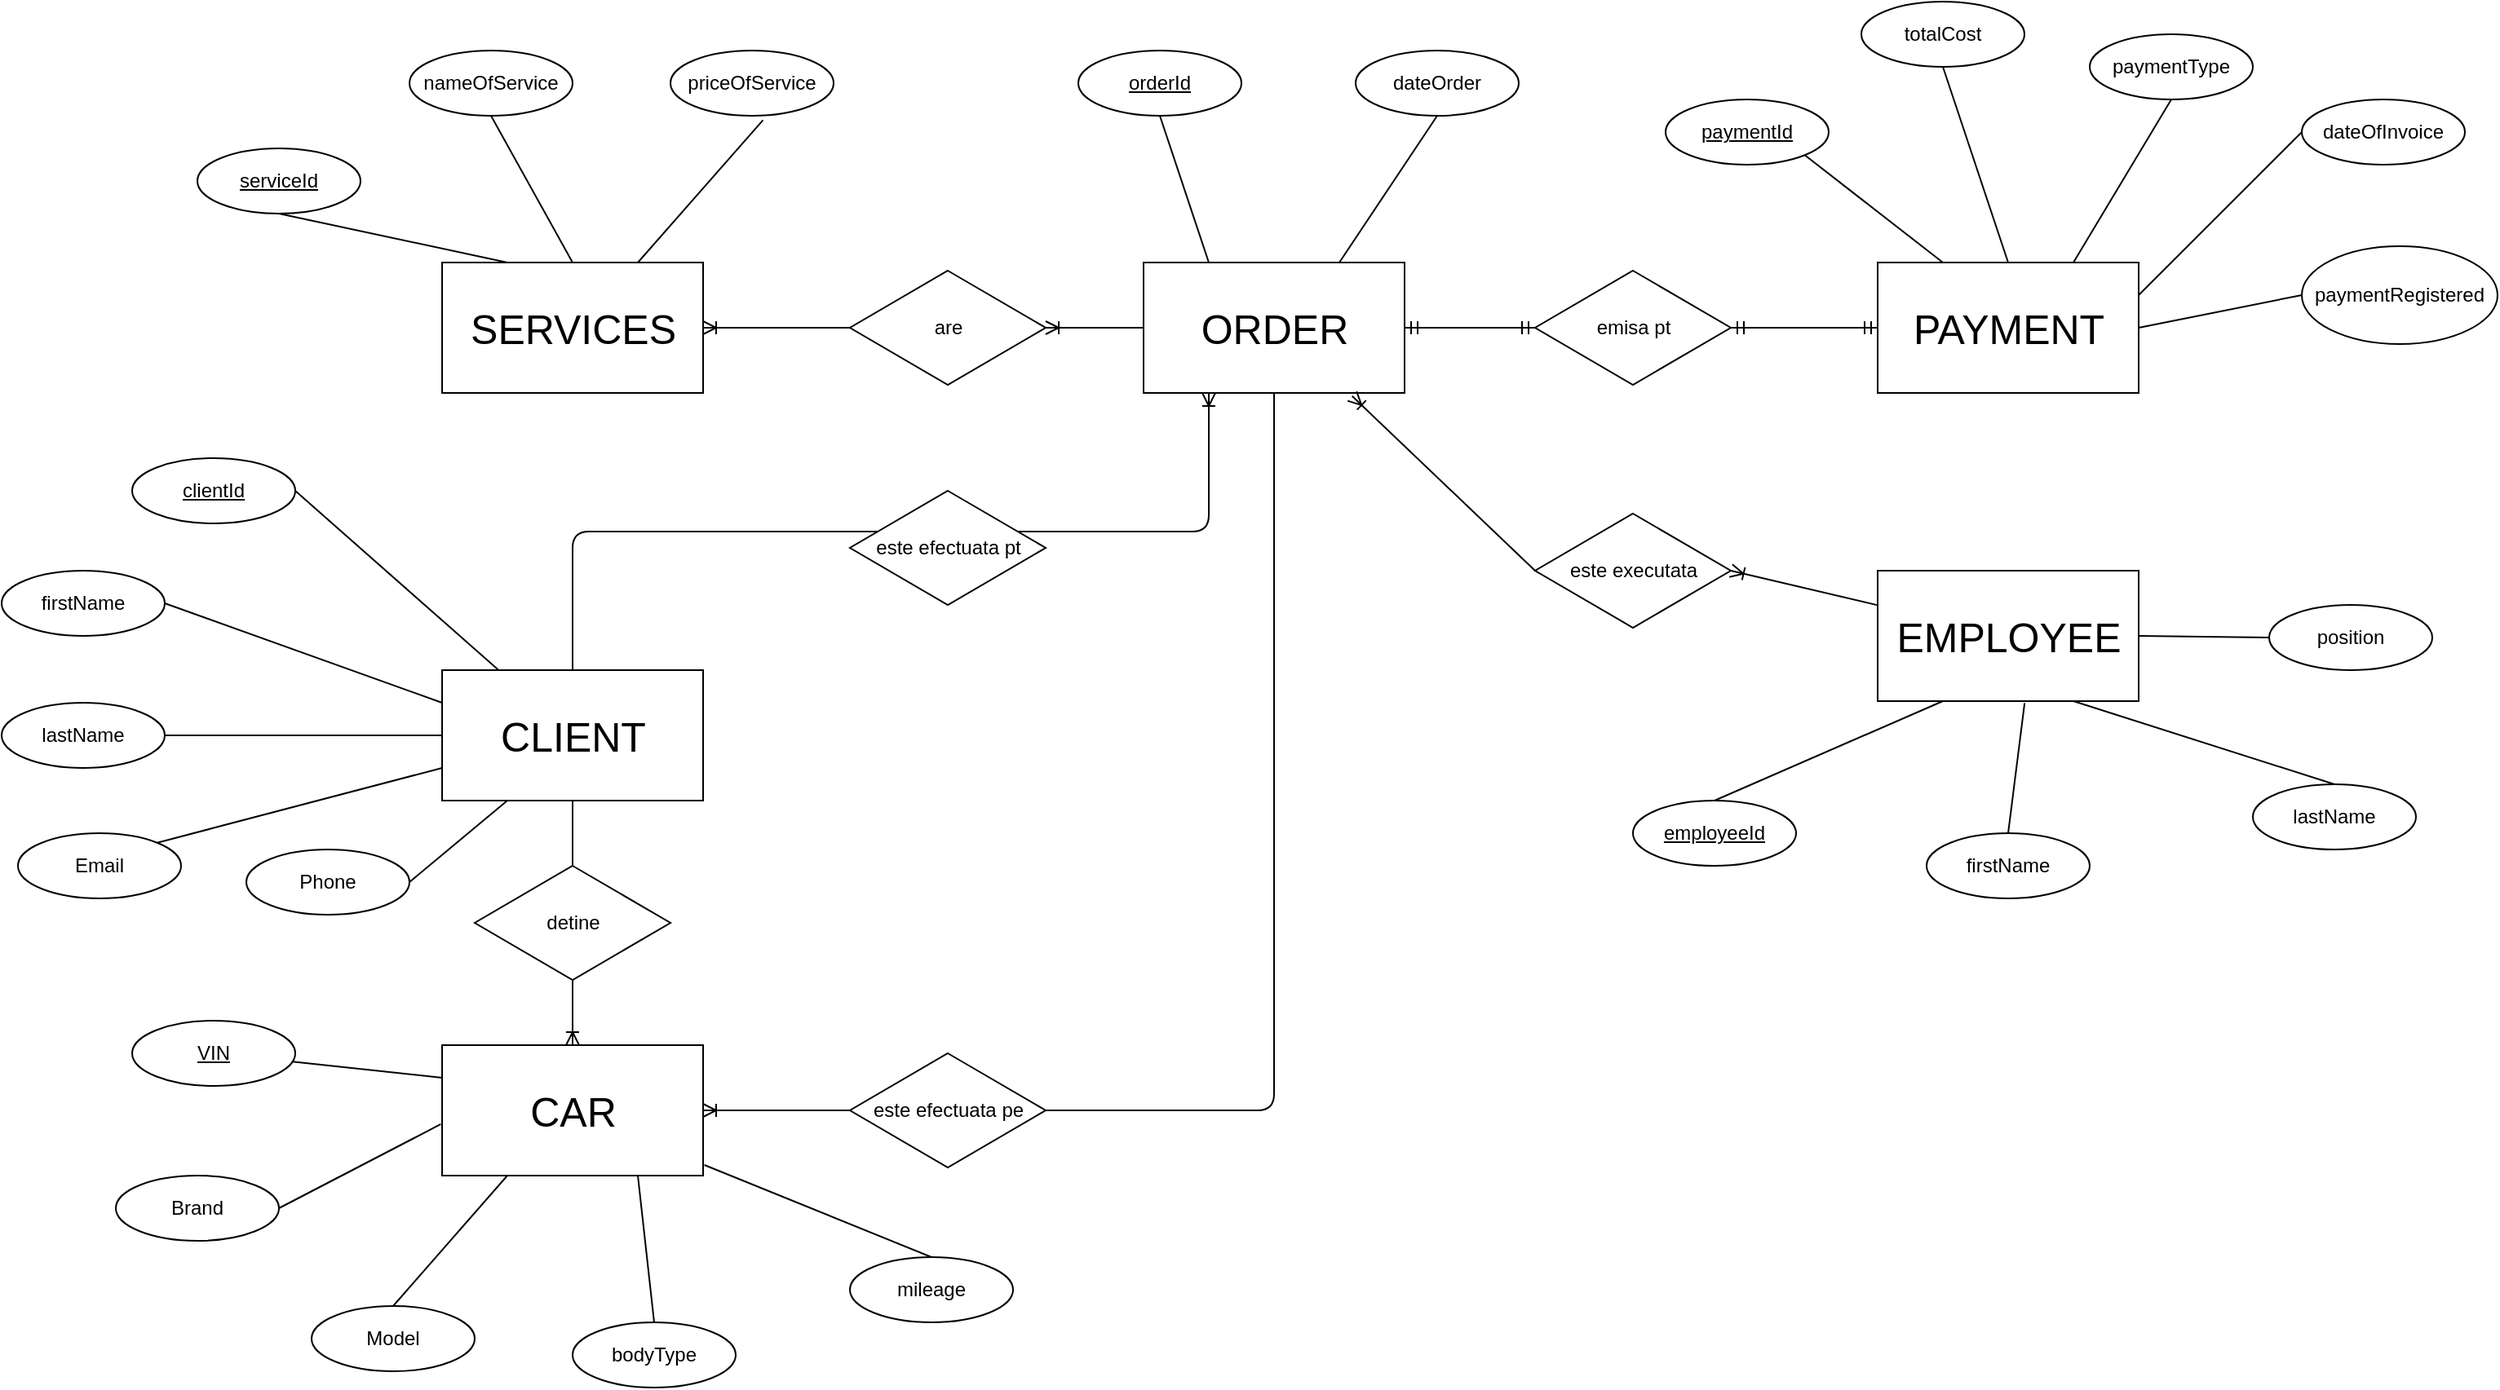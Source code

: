 <mxfile version="12.4.1" type="device" pages="1"><diagram id="0XMCYxrMdHtfCw4HFYvs" name="Page-1"><mxGraphModel dx="2539" dy="2170" grid="1" gridSize="10" guides="1" tooltips="1" connect="1" arrows="1" fold="1" page="1" pageScale="1" pageWidth="850" pageHeight="1100" math="0" shadow="0"><root><mxCell id="0"/><mxCell id="1" parent="0"/><mxCell id="P_sqcG3u_H5rQB98GFJs-1" value="&lt;font style=&quot;font-size: 25px&quot;&gt;CLIENT&lt;/font&gt;" style="html=1;dashed=0;whitespace=wrap;" parent="1" vertex="1"><mxGeometry x="150" y="60" width="160" height="80" as="geometry"/></mxCell><mxCell id="P_sqcG3u_H5rQB98GFJs-2" value="&lt;font style=&quot;font-size: 25px&quot;&gt;CAR&lt;/font&gt;" style="html=1;dashed=0;whitespace=wrap;" parent="1" vertex="1"><mxGeometry x="150" y="290" width="160" height="80" as="geometry"/></mxCell><mxCell id="P_sqcG3u_H5rQB98GFJs-10" value="&lt;font style=&quot;font-size: 25px&quot;&gt;ORDER&lt;/font&gt;" style="html=1;dashed=0;whitespace=wrap;" parent="1" vertex="1"><mxGeometry x="580" y="-190" width="160" height="80" as="geometry"/></mxCell><mxCell id="P_sqcG3u_H5rQB98GFJs-12" value="" style="edgeStyle=orthogonalEdgeStyle;fontSize=12;html=1;endArrow=ERoneToMany;exitX=0.5;exitY=0;exitDx=0;exitDy=0;entryX=0.25;entryY=1;entryDx=0;entryDy=0;" parent="1" source="P_sqcG3u_H5rQB98GFJs-1" target="P_sqcG3u_H5rQB98GFJs-10" edge="1"><mxGeometry width="100" height="100" relative="1" as="geometry"><mxPoint x="430" y="210" as="sourcePoint"/><mxPoint x="530" y="110" as="targetPoint"/></mxGeometry></mxCell><mxCell id="P_sqcG3u_H5rQB98GFJs-13" value="" style="fontSize=12;html=1;endArrow=ERoneToMany;exitX=0.5;exitY=1;exitDx=0;exitDy=0;entryX=0.5;entryY=0;entryDx=0;entryDy=0;" parent="1" source="P_sqcG3u_H5rQB98GFJs-1" target="P_sqcG3u_H5rQB98GFJs-2" edge="1"><mxGeometry width="100" height="100" relative="1" as="geometry"><mxPoint x="380" y="430" as="sourcePoint"/><mxPoint x="480" y="330" as="targetPoint"/></mxGeometry></mxCell><mxCell id="P_sqcG3u_H5rQB98GFJs-3" value="detine" style="shape=rhombus;html=1;dashed=0;whitespace=wrap;perimeter=rhombusPerimeter;" parent="1" vertex="1"><mxGeometry x="170" y="180" width="120" height="70" as="geometry"/></mxCell><mxCell id="P_sqcG3u_H5rQB98GFJs-14" value="&lt;font style=&quot;font-size: 25px&quot;&gt;EMPLOYEE&lt;/font&gt;" style="html=1;dashed=0;whitespace=wrap;" parent="1" vertex="1"><mxGeometry x="1030" y="-1" width="160" height="80" as="geometry"/></mxCell><mxCell id="P_sqcG3u_H5rQB98GFJs-16" value="&lt;font style=&quot;font-size: 25px&quot;&gt;PAYMENT&lt;/font&gt;" style="html=1;dashed=0;whitespace=wrap;" parent="1" vertex="1"><mxGeometry x="1030" y="-190" width="160" height="80" as="geometry"/></mxCell><mxCell id="P_sqcG3u_H5rQB98GFJs-17" value="" style="edgeStyle=entityRelationEdgeStyle;fontSize=12;html=1;endArrow=ERmandOne;startArrow=ERmandOne;" parent="1" source="P_sqcG3u_H5rQB98GFJs-28" target="P_sqcG3u_H5rQB98GFJs-16" edge="1"><mxGeometry width="100" height="100" relative="1" as="geometry"><mxPoint x="720" y="140" as="sourcePoint"/><mxPoint x="861.421" y="40" as="targetPoint"/></mxGeometry></mxCell><mxCell id="P_sqcG3u_H5rQB98GFJs-18" value="&lt;font style=&quot;font-size: 25px&quot;&gt;SERVICES&lt;/font&gt;" style="html=1;dashed=0;whitespace=wrap;" parent="1" vertex="1"><mxGeometry x="150" y="-190" width="160" height="80" as="geometry"/></mxCell><mxCell id="P_sqcG3u_H5rQB98GFJs-19" value="" style="edgeStyle=orthogonalEdgeStyle;fontSize=12;html=1;endArrow=ERoneToMany;entryX=1;entryY=0.5;entryDx=0;entryDy=0;" parent="1" source="P_sqcG3u_H5rQB98GFJs-31" target="P_sqcG3u_H5rQB98GFJs-18" edge="1"><mxGeometry width="100" height="100" relative="1" as="geometry"><mxPoint x="290" y="210" as="sourcePoint"/><mxPoint x="610" y="90" as="targetPoint"/></mxGeometry></mxCell><mxCell id="P_sqcG3u_H5rQB98GFJs-20" value="" style="edgeStyle=orthogonalEdgeStyle;fontSize=12;html=1;endArrow=ERoneToMany;entryX=1;entryY=0.5;entryDx=0;entryDy=0;exitX=0.5;exitY=1;exitDx=0;exitDy=0;" parent="1" source="P_sqcG3u_H5rQB98GFJs-10" target="P_sqcG3u_H5rQB98GFJs-2" edge="1"><mxGeometry width="100" height="100" relative="1" as="geometry"><mxPoint x="570" y="50" as="sourcePoint"/><mxPoint x="450" y="250" as="targetPoint"/></mxGeometry></mxCell><mxCell id="P_sqcG3u_H5rQB98GFJs-23" value="este efectuata pe" style="shape=rhombus;html=1;dashed=0;whitespace=wrap;perimeter=rhombusPerimeter;" parent="1" vertex="1"><mxGeometry x="400" y="295" width="120" height="70" as="geometry"/></mxCell><mxCell id="P_sqcG3u_H5rQB98GFJs-28" value="emisa pt" style="shape=rhombus;html=1;dashed=0;whitespace=wrap;perimeter=rhombusPerimeter;" parent="1" vertex="1"><mxGeometry x="820" y="-185" width="120" height="70" as="geometry"/></mxCell><mxCell id="P_sqcG3u_H5rQB98GFJs-30" value="" style="edgeStyle=entityRelationEdgeStyle;fontSize=12;html=1;endArrow=ERmandOne;startArrow=ERmandOne;" parent="1" source="P_sqcG3u_H5rQB98GFJs-10" target="P_sqcG3u_H5rQB98GFJs-28" edge="1"><mxGeometry width="100" height="100" relative="1" as="geometry"><mxPoint x="740" y="-70" as="sourcePoint"/><mxPoint x="970" y="-70" as="targetPoint"/></mxGeometry></mxCell><mxCell id="P_sqcG3u_H5rQB98GFJs-31" value="are" style="shape=rhombus;html=1;dashed=0;whitespace=wrap;perimeter=rhombusPerimeter;" parent="1" vertex="1"><mxGeometry x="400" y="-185" width="120" height="70" as="geometry"/></mxCell><mxCell id="P_sqcG3u_H5rQB98GFJs-32" value="" style="edgeStyle=orthogonalEdgeStyle;fontSize=12;html=1;endArrow=ERoneToMany;entryX=1;entryY=0.5;entryDx=0;entryDy=0;" parent="1" source="P_sqcG3u_H5rQB98GFJs-10" target="P_sqcG3u_H5rQB98GFJs-31" edge="1"><mxGeometry width="100" height="100" relative="1" as="geometry"><mxPoint x="580" y="-70.412" as="sourcePoint"/><mxPoint x="379.588" y="-70.412" as="targetPoint"/></mxGeometry></mxCell><mxCell id="P_sqcG3u_H5rQB98GFJs-35" value="este efectuata pt" style="shape=rhombus;html=1;dashed=0;whitespace=wrap;perimeter=rhombusPerimeter;" parent="1" vertex="1"><mxGeometry x="400" y="-50" width="120" height="70" as="geometry"/></mxCell><mxCell id="P_sqcG3u_H5rQB98GFJs-37" value="" style="fontSize=12;html=1;endArrow=ERoneToMany;entryX=0.799;entryY=1.024;entryDx=0;entryDy=0;entryPerimeter=0;exitX=0;exitY=0.5;exitDx=0;exitDy=0;" parent="1" source="P_sqcG3u_H5rQB98GFJs-40" target="P_sqcG3u_H5rQB98GFJs-10" edge="1"><mxGeometry width="100" height="100" relative="1" as="geometry"><mxPoint x="810" y="100" as="sourcePoint"/><mxPoint x="910" as="targetPoint"/></mxGeometry></mxCell><mxCell id="P_sqcG3u_H5rQB98GFJs-40" value="este executata" style="shape=rhombus;html=1;dashed=0;whitespace=wrap;perimeter=rhombusPerimeter;" parent="1" vertex="1"><mxGeometry x="820" y="-36" width="120" height="70" as="geometry"/></mxCell><mxCell id="P_sqcG3u_H5rQB98GFJs-41" value="" style="fontSize=12;html=1;endArrow=ERoneToMany;entryX=1;entryY=0.5;entryDx=0;entryDy=0;" parent="1" source="P_sqcG3u_H5rQB98GFJs-14" target="P_sqcG3u_H5rQB98GFJs-40" edge="1"><mxGeometry width="100" height="100" relative="1" as="geometry"><mxPoint x="1030" y="9.742" as="sourcePoint"/><mxPoint x="707.84" y="-108.08" as="targetPoint"/></mxGeometry></mxCell><mxCell id="fHynYjvaF-0O2OUBk2tP-1" value="dateOrder" style="ellipse;whiteSpace=wrap;html=1;align=center;" vertex="1" parent="1"><mxGeometry x="710" y="-320" width="100" height="40" as="geometry"/></mxCell><mxCell id="fHynYjvaF-0O2OUBk2tP-2" value="orderId" style="ellipse;whiteSpace=wrap;html=1;align=center;fontStyle=4;" vertex="1" parent="1"><mxGeometry x="540" y="-320" width="100" height="40" as="geometry"/></mxCell><mxCell id="fHynYjvaF-0O2OUBk2tP-4" value="serviceId" style="ellipse;whiteSpace=wrap;html=1;align=center;fontStyle=4;" vertex="1" parent="1"><mxGeometry y="-260" width="100" height="40" as="geometry"/></mxCell><mxCell id="fHynYjvaF-0O2OUBk2tP-5" value="nameOfService" style="ellipse;whiteSpace=wrap;html=1;align=center;" vertex="1" parent="1"><mxGeometry x="130" y="-320" width="100" height="40" as="geometry"/></mxCell><mxCell id="fHynYjvaF-0O2OUBk2tP-6" value="priceOfService" style="ellipse;whiteSpace=wrap;html=1;align=center;" vertex="1" parent="1"><mxGeometry x="290" y="-320" width="100" height="40" as="geometry"/></mxCell><mxCell id="fHynYjvaF-0O2OUBk2tP-7" value="totalCost" style="ellipse;whiteSpace=wrap;html=1;align=center;" vertex="1" parent="1"><mxGeometry x="1020" y="-350" width="100" height="40" as="geometry"/></mxCell><mxCell id="fHynYjvaF-0O2OUBk2tP-8" value="paymentId" style="ellipse;whiteSpace=wrap;html=1;align=center;fontStyle=4;" vertex="1" parent="1"><mxGeometry x="900" y="-290" width="100" height="40" as="geometry"/></mxCell><mxCell id="fHynYjvaF-0O2OUBk2tP-9" value="paymentType" style="ellipse;whiteSpace=wrap;html=1;align=center;" vertex="1" parent="1"><mxGeometry x="1160" y="-330" width="100" height="40" as="geometry"/></mxCell><mxCell id="fHynYjvaF-0O2OUBk2tP-10" value="dateOfInvoice" style="ellipse;whiteSpace=wrap;html=1;align=center;" vertex="1" parent="1"><mxGeometry x="1290" y="-290" width="100" height="40" as="geometry"/></mxCell><mxCell id="fHynYjvaF-0O2OUBk2tP-11" value="paymentRegistered" style="ellipse;whiteSpace=wrap;html=1;align=center;" vertex="1" parent="1"><mxGeometry x="1290" y="-200" width="120" height="60" as="geometry"/></mxCell><mxCell id="fHynYjvaF-0O2OUBk2tP-13" value="employeeId" style="ellipse;whiteSpace=wrap;html=1;align=center;fontStyle=4;" vertex="1" parent="1"><mxGeometry x="880" y="140" width="100" height="40" as="geometry"/></mxCell><mxCell id="fHynYjvaF-0O2OUBk2tP-14" value="firstName" style="ellipse;whiteSpace=wrap;html=1;align=center;" vertex="1" parent="1"><mxGeometry x="1060" y="160" width="100" height="40" as="geometry"/></mxCell><mxCell id="fHynYjvaF-0O2OUBk2tP-15" value="lastName" style="ellipse;whiteSpace=wrap;html=1;align=center;" vertex="1" parent="1"><mxGeometry x="1260" y="130" width="100" height="40" as="geometry"/></mxCell><mxCell id="fHynYjvaF-0O2OUBk2tP-16" value="position" style="ellipse;whiteSpace=wrap;html=1;align=center;" vertex="1" parent="1"><mxGeometry x="1270" y="20" width="100" height="40" as="geometry"/></mxCell><mxCell id="fHynYjvaF-0O2OUBk2tP-17" value="clientId" style="ellipse;whiteSpace=wrap;html=1;align=center;fontStyle=4;" vertex="1" parent="1"><mxGeometry x="-40" y="-70" width="100" height="40" as="geometry"/></mxCell><mxCell id="fHynYjvaF-0O2OUBk2tP-18" value="Email" style="ellipse;whiteSpace=wrap;html=1;align=center;" vertex="1" parent="1"><mxGeometry x="-110" y="160" width="100" height="40" as="geometry"/></mxCell><mxCell id="fHynYjvaF-0O2OUBk2tP-19" value="firstName" style="ellipse;whiteSpace=wrap;html=1;align=center;" vertex="1" parent="1"><mxGeometry x="-120" y="-1" width="100" height="40" as="geometry"/></mxCell><mxCell id="fHynYjvaF-0O2OUBk2tP-22" value="lastName" style="ellipse;whiteSpace=wrap;html=1;align=center;" vertex="1" parent="1"><mxGeometry x="-120" y="80" width="100" height="40" as="geometry"/></mxCell><mxCell id="fHynYjvaF-0O2OUBk2tP-24" value="Phone" style="ellipse;whiteSpace=wrap;html=1;align=center;" vertex="1" parent="1"><mxGeometry x="30" y="170" width="100" height="40" as="geometry"/></mxCell><mxCell id="fHynYjvaF-0O2OUBk2tP-27" value="VIN" style="ellipse;whiteSpace=wrap;html=1;align=center;fontStyle=4;" vertex="1" parent="1"><mxGeometry x="-40" y="275" width="100" height="40" as="geometry"/></mxCell><mxCell id="fHynYjvaF-0O2OUBk2tP-28" value="Brand" style="ellipse;whiteSpace=wrap;html=1;align=center;" vertex="1" parent="1"><mxGeometry x="-50" y="370" width="100" height="40" as="geometry"/></mxCell><mxCell id="fHynYjvaF-0O2OUBk2tP-30" value="Model" style="ellipse;whiteSpace=wrap;html=1;align=center;" vertex="1" parent="1"><mxGeometry x="70" y="450" width="100" height="40" as="geometry"/></mxCell><mxCell id="fHynYjvaF-0O2OUBk2tP-31" value="bodyType" style="ellipse;whiteSpace=wrap;html=1;align=center;" vertex="1" parent="1"><mxGeometry x="230" y="460" width="100" height="40" as="geometry"/></mxCell><mxCell id="fHynYjvaF-0O2OUBk2tP-32" value="mileage" style="ellipse;whiteSpace=wrap;html=1;align=center;" vertex="1" parent="1"><mxGeometry x="400" y="420" width="100" height="40" as="geometry"/></mxCell><mxCell id="fHynYjvaF-0O2OUBk2tP-33" value="" style="endArrow=none;html=1;exitX=0;exitY=0.25;exitDx=0;exitDy=0;" edge="1" parent="1" source="P_sqcG3u_H5rQB98GFJs-2" target="fHynYjvaF-0O2OUBk2tP-27"><mxGeometry width="50" height="50" relative="1" as="geometry"><mxPoint x="-120" y="570" as="sourcePoint"/><mxPoint x="60" y="302" as="targetPoint"/></mxGeometry></mxCell><mxCell id="fHynYjvaF-0O2OUBk2tP-34" value="" style="endArrow=none;html=1;exitX=1;exitY=0.5;exitDx=0;exitDy=0;entryX=-0.005;entryY=0.606;entryDx=0;entryDy=0;entryPerimeter=0;" edge="1" parent="1" source="fHynYjvaF-0O2OUBk2tP-28" target="P_sqcG3u_H5rQB98GFJs-2"><mxGeometry width="50" height="50" relative="1" as="geometry"><mxPoint x="70" y="380" as="sourcePoint"/><mxPoint x="120" y="330" as="targetPoint"/></mxGeometry></mxCell><mxCell id="fHynYjvaF-0O2OUBk2tP-35" value="" style="endArrow=none;html=1;exitX=0.5;exitY=0;exitDx=0;exitDy=0;entryX=0.25;entryY=1;entryDx=0;entryDy=0;" edge="1" parent="1" source="fHynYjvaF-0O2OUBk2tP-30" target="P_sqcG3u_H5rQB98GFJs-2"><mxGeometry width="50" height="50" relative="1" as="geometry"><mxPoint x="120" y="440" as="sourcePoint"/><mxPoint x="170" y="390" as="targetPoint"/></mxGeometry></mxCell><mxCell id="fHynYjvaF-0O2OUBk2tP-36" value="" style="endArrow=none;html=1;entryX=0.75;entryY=1;entryDx=0;entryDy=0;exitX=0.5;exitY=0;exitDx=0;exitDy=0;" edge="1" parent="1" source="fHynYjvaF-0O2OUBk2tP-31" target="P_sqcG3u_H5rQB98GFJs-2"><mxGeometry width="50" height="50" relative="1" as="geometry"><mxPoint x="260" y="450" as="sourcePoint"/><mxPoint x="310" y="400" as="targetPoint"/></mxGeometry></mxCell><mxCell id="fHynYjvaF-0O2OUBk2tP-37" value="" style="endArrow=none;html=1;exitX=1.005;exitY=0.919;exitDx=0;exitDy=0;exitPerimeter=0;entryX=0.5;entryY=0;entryDx=0;entryDy=0;" edge="1" parent="1" source="P_sqcG3u_H5rQB98GFJs-2" target="fHynYjvaF-0O2OUBk2tP-32"><mxGeometry width="50" height="50" relative="1" as="geometry"><mxPoint x="350" y="440" as="sourcePoint"/><mxPoint x="400" y="390" as="targetPoint"/></mxGeometry></mxCell><mxCell id="fHynYjvaF-0O2OUBk2tP-38" value="" style="endArrow=none;html=1;entryX=0.25;entryY=1;entryDx=0;entryDy=0;exitX=1;exitY=0.5;exitDx=0;exitDy=0;" edge="1" parent="1" source="fHynYjvaF-0O2OUBk2tP-24" target="P_sqcG3u_H5rQB98GFJs-1"><mxGeometry width="50" height="50" relative="1" as="geometry"><mxPoint x="20" y="160" as="sourcePoint"/><mxPoint x="70" y="110" as="targetPoint"/></mxGeometry></mxCell><mxCell id="fHynYjvaF-0O2OUBk2tP-39" value="" style="endArrow=none;html=1;exitX=1;exitY=0;exitDx=0;exitDy=0;entryX=0;entryY=0.75;entryDx=0;entryDy=0;" edge="1" parent="1" source="fHynYjvaF-0O2OUBk2tP-18" target="P_sqcG3u_H5rQB98GFJs-1"><mxGeometry width="50" height="50" relative="1" as="geometry"><mxPoint x="10" y="170" as="sourcePoint"/><mxPoint x="60" y="120" as="targetPoint"/></mxGeometry></mxCell><mxCell id="fHynYjvaF-0O2OUBk2tP-40" value="" style="endArrow=none;html=1;exitX=1;exitY=0.5;exitDx=0;exitDy=0;entryX=0;entryY=0.5;entryDx=0;entryDy=0;" edge="1" parent="1" source="fHynYjvaF-0O2OUBk2tP-22" target="P_sqcG3u_H5rQB98GFJs-1"><mxGeometry width="50" height="50" relative="1" as="geometry"><mxPoint x="50" y="120" as="sourcePoint"/><mxPoint x="100" y="70" as="targetPoint"/></mxGeometry></mxCell><mxCell id="fHynYjvaF-0O2OUBk2tP-41" value="" style="endArrow=none;html=1;exitX=1;exitY=0.5;exitDx=0;exitDy=0;entryX=0;entryY=0.25;entryDx=0;entryDy=0;" edge="1" parent="1" source="fHynYjvaF-0O2OUBk2tP-19" target="P_sqcG3u_H5rQB98GFJs-1"><mxGeometry width="50" height="50" relative="1" as="geometry"><mxPoint x="10" y="70" as="sourcePoint"/><mxPoint x="60" y="20" as="targetPoint"/></mxGeometry></mxCell><mxCell id="fHynYjvaF-0O2OUBk2tP-42" value="" style="endArrow=none;html=1;exitX=1;exitY=0.5;exitDx=0;exitDy=0;" edge="1" parent="1" source="fHynYjvaF-0O2OUBk2tP-17" target="P_sqcG3u_H5rQB98GFJs-1"><mxGeometry width="50" height="50" relative="1" as="geometry"><mxPoint x="110" y="20" as="sourcePoint"/><mxPoint x="160" y="-30" as="targetPoint"/></mxGeometry></mxCell><mxCell id="fHynYjvaF-0O2OUBk2tP-43" value="" style="endArrow=none;html=1;entryX=0.5;entryY=1;entryDx=0;entryDy=0;exitX=0.5;exitY=0;exitDx=0;exitDy=0;" edge="1" parent="1" source="P_sqcG3u_H5rQB98GFJs-18" target="fHynYjvaF-0O2OUBk2tP-5"><mxGeometry width="50" height="50" relative="1" as="geometry"><mxPoint x="150" y="-200" as="sourcePoint"/><mxPoint x="200" y="-250" as="targetPoint"/></mxGeometry></mxCell><mxCell id="fHynYjvaF-0O2OUBk2tP-44" value="" style="endArrow=none;html=1;exitX=0.5;exitY=1;exitDx=0;exitDy=0;entryX=0.25;entryY=0;entryDx=0;entryDy=0;" edge="1" parent="1" source="fHynYjvaF-0O2OUBk2tP-4" target="P_sqcG3u_H5rQB98GFJs-18"><mxGeometry width="50" height="50" relative="1" as="geometry"><mxPoint x="100" y="-160" as="sourcePoint"/><mxPoint x="150" y="-210" as="targetPoint"/></mxGeometry></mxCell><mxCell id="fHynYjvaF-0O2OUBk2tP-45" value="" style="endArrow=none;html=1;entryX=0.567;entryY=1.067;entryDx=0;entryDy=0;entryPerimeter=0;exitX=0.75;exitY=0;exitDx=0;exitDy=0;" edge="1" parent="1" source="P_sqcG3u_H5rQB98GFJs-18" target="fHynYjvaF-0O2OUBk2tP-6"><mxGeometry width="50" height="50" relative="1" as="geometry"><mxPoint x="300" y="-190" as="sourcePoint"/><mxPoint x="350" y="-240" as="targetPoint"/></mxGeometry></mxCell><mxCell id="fHynYjvaF-0O2OUBk2tP-46" value="" style="endArrow=none;html=1;entryX=0.5;entryY=1;entryDx=0;entryDy=0;exitX=0.25;exitY=0;exitDx=0;exitDy=0;" edge="1" parent="1" source="P_sqcG3u_H5rQB98GFJs-10" target="fHynYjvaF-0O2OUBk2tP-2"><mxGeometry width="50" height="50" relative="1" as="geometry"><mxPoint x="570" y="-200" as="sourcePoint"/><mxPoint x="620" y="-250" as="targetPoint"/></mxGeometry></mxCell><mxCell id="fHynYjvaF-0O2OUBk2tP-47" value="" style="endArrow=none;html=1;entryX=0.5;entryY=1;entryDx=0;entryDy=0;exitX=0.75;exitY=0;exitDx=0;exitDy=0;" edge="1" parent="1" source="P_sqcG3u_H5rQB98GFJs-10" target="fHynYjvaF-0O2OUBk2tP-1"><mxGeometry width="50" height="50" relative="1" as="geometry"><mxPoint x="630" y="-200" as="sourcePoint"/><mxPoint x="680" y="-250" as="targetPoint"/></mxGeometry></mxCell><mxCell id="fHynYjvaF-0O2OUBk2tP-48" value="" style="endArrow=none;html=1;exitX=1;exitY=1;exitDx=0;exitDy=0;entryX=0.25;entryY=0;entryDx=0;entryDy=0;" edge="1" parent="1" source="fHynYjvaF-0O2OUBk2tP-8" target="P_sqcG3u_H5rQB98GFJs-16"><mxGeometry width="50" height="50" relative="1" as="geometry"><mxPoint x="1020" y="-220" as="sourcePoint"/><mxPoint x="1070" y="-270" as="targetPoint"/></mxGeometry></mxCell><mxCell id="fHynYjvaF-0O2OUBk2tP-49" value="" style="endArrow=none;html=1;exitX=0.5;exitY=1;exitDx=0;exitDy=0;entryX=0.5;entryY=0;entryDx=0;entryDy=0;" edge="1" parent="1" source="fHynYjvaF-0O2OUBk2tP-7" target="P_sqcG3u_H5rQB98GFJs-16"><mxGeometry width="50" height="50" relative="1" as="geometry"><mxPoint x="1080" y="-230" as="sourcePoint"/><mxPoint x="1130" y="-280" as="targetPoint"/></mxGeometry></mxCell><mxCell id="fHynYjvaF-0O2OUBk2tP-50" value="" style="endArrow=none;html=1;entryX=0.5;entryY=1;entryDx=0;entryDy=0;exitX=0.75;exitY=0;exitDx=0;exitDy=0;" edge="1" parent="1" source="P_sqcG3u_H5rQB98GFJs-16" target="fHynYjvaF-0O2OUBk2tP-9"><mxGeometry width="50" height="50" relative="1" as="geometry"><mxPoint x="1160" y="-220" as="sourcePoint"/><mxPoint x="1210" y="-270" as="targetPoint"/></mxGeometry></mxCell><mxCell id="fHynYjvaF-0O2OUBk2tP-51" value="" style="endArrow=none;html=1;entryX=0;entryY=0.5;entryDx=0;entryDy=0;exitX=1;exitY=0.25;exitDx=0;exitDy=0;" edge="1" parent="1" source="P_sqcG3u_H5rQB98GFJs-16" target="fHynYjvaF-0O2OUBk2tP-10"><mxGeometry width="50" height="50" relative="1" as="geometry"><mxPoint x="1210" y="-170" as="sourcePoint"/><mxPoint x="1240" y="-240" as="targetPoint"/></mxGeometry></mxCell><mxCell id="fHynYjvaF-0O2OUBk2tP-52" value="" style="endArrow=none;html=1;entryX=0;entryY=0.5;entryDx=0;entryDy=0;exitX=1;exitY=0.5;exitDx=0;exitDy=0;" edge="1" parent="1" source="P_sqcG3u_H5rQB98GFJs-16" target="fHynYjvaF-0O2OUBk2tP-11"><mxGeometry width="50" height="50" relative="1" as="geometry"><mxPoint x="1190" y="-40" as="sourcePoint"/><mxPoint x="1240" y="-90" as="targetPoint"/></mxGeometry></mxCell><mxCell id="fHynYjvaF-0O2OUBk2tP-53" value="" style="endArrow=none;html=1;entryX=0.25;entryY=1;entryDx=0;entryDy=0;exitX=0.5;exitY=0;exitDx=0;exitDy=0;" edge="1" parent="1" source="fHynYjvaF-0O2OUBk2tP-13" target="P_sqcG3u_H5rQB98GFJs-14"><mxGeometry width="50" height="50" relative="1" as="geometry"><mxPoint x="970" y="110" as="sourcePoint"/><mxPoint x="1020" y="60" as="targetPoint"/></mxGeometry></mxCell><mxCell id="fHynYjvaF-0O2OUBk2tP-54" value="" style="endArrow=none;html=1;entryX=0.563;entryY=1.015;entryDx=0;entryDy=0;entryPerimeter=0;exitX=0.5;exitY=0;exitDx=0;exitDy=0;" edge="1" parent="1" source="fHynYjvaF-0O2OUBk2tP-14" target="P_sqcG3u_H5rQB98GFJs-14"><mxGeometry width="50" height="50" relative="1" as="geometry"><mxPoint x="1110" y="140" as="sourcePoint"/><mxPoint x="1160" y="90" as="targetPoint"/></mxGeometry></mxCell><mxCell id="fHynYjvaF-0O2OUBk2tP-55" value="" style="endArrow=none;html=1;exitX=0.75;exitY=1;exitDx=0;exitDy=0;entryX=0.5;entryY=0;entryDx=0;entryDy=0;" edge="1" parent="1" source="P_sqcG3u_H5rQB98GFJs-14" target="fHynYjvaF-0O2OUBk2tP-15"><mxGeometry width="50" height="50" relative="1" as="geometry"><mxPoint x="1230" y="130" as="sourcePoint"/><mxPoint x="1280" y="80" as="targetPoint"/></mxGeometry></mxCell><mxCell id="fHynYjvaF-0O2OUBk2tP-56" value="" style="endArrow=none;html=1;exitX=1;exitY=0.5;exitDx=0;exitDy=0;entryX=0;entryY=0.5;entryDx=0;entryDy=0;" edge="1" parent="1" source="P_sqcG3u_H5rQB98GFJs-14" target="fHynYjvaF-0O2OUBk2tP-16"><mxGeometry width="50" height="50" relative="1" as="geometry"><mxPoint x="1220" as="sourcePoint"/><mxPoint x="1270" y="-50" as="targetPoint"/></mxGeometry></mxCell></root></mxGraphModel></diagram></mxfile>
